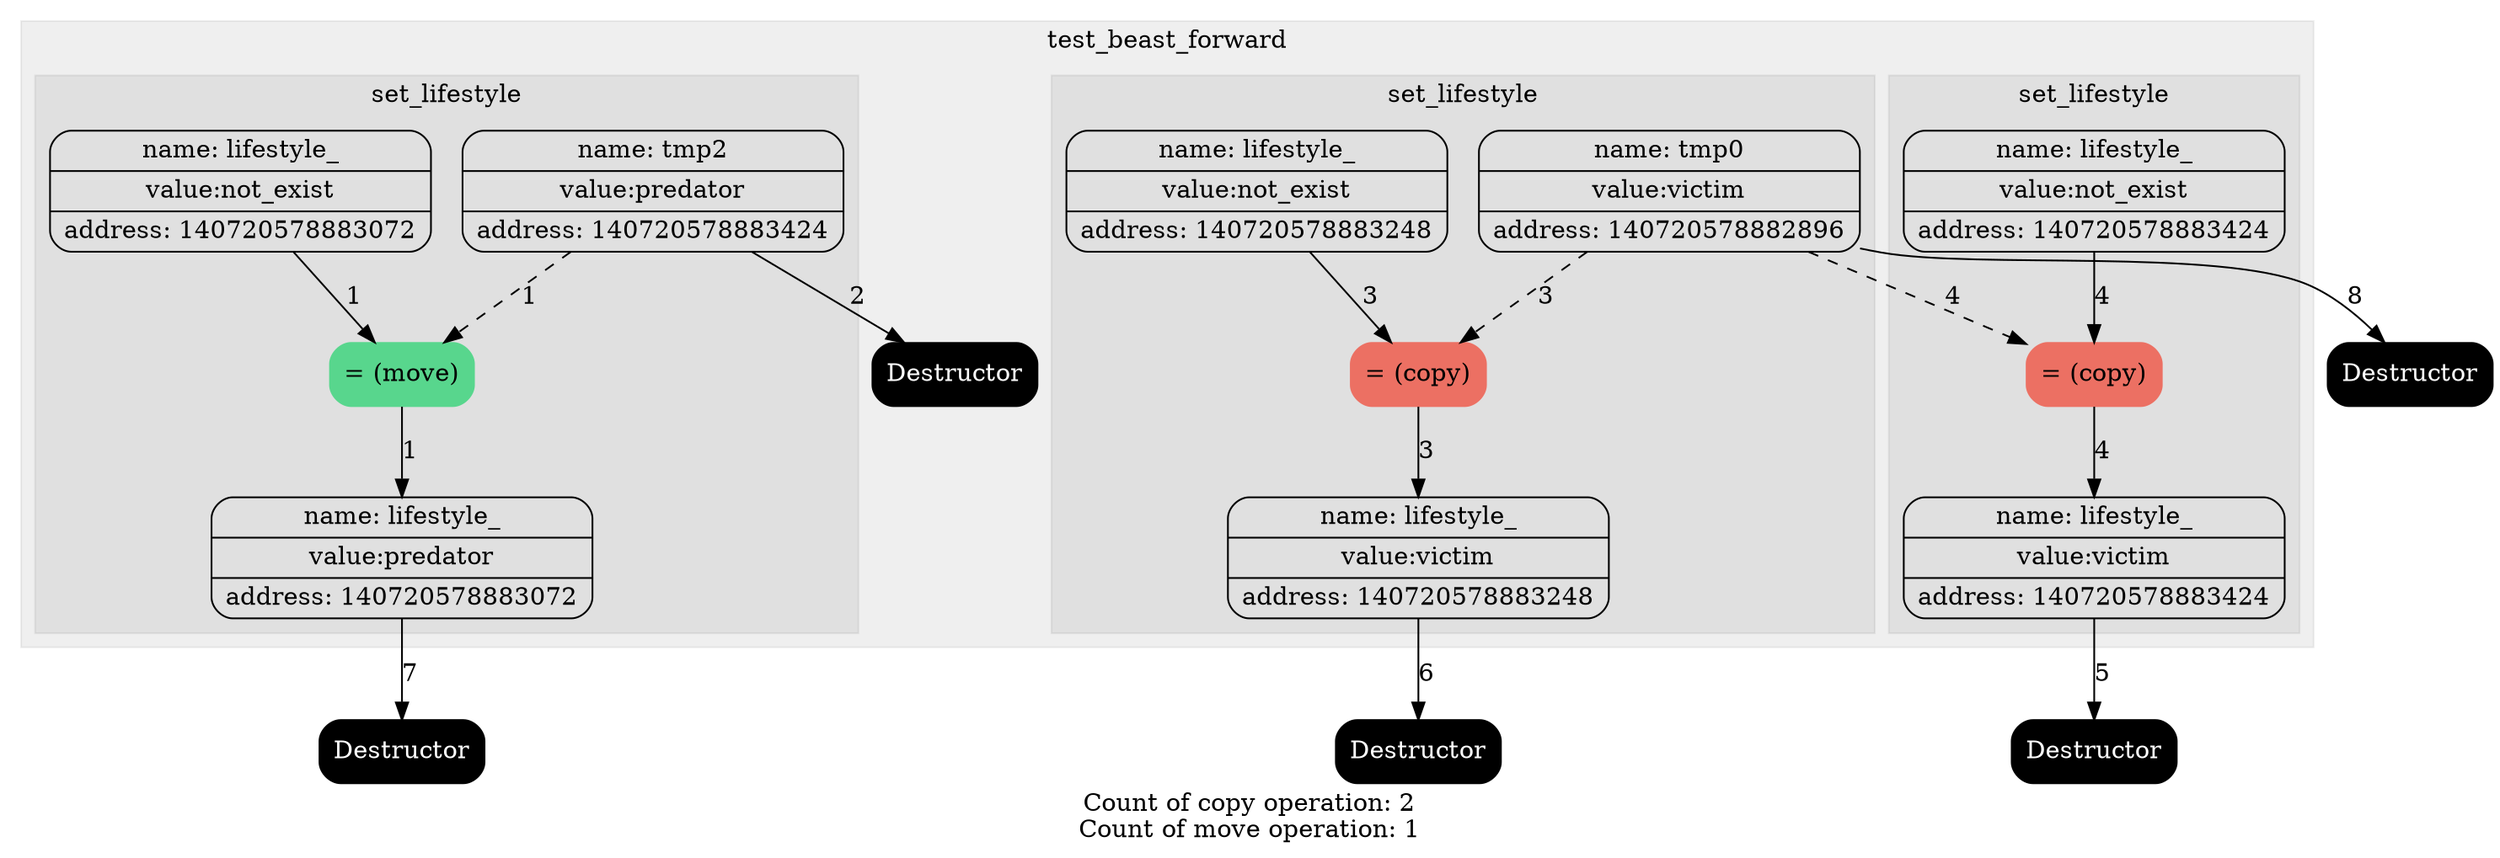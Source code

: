 digraph G{
trankdir=HR;
node[shape=Mrecord];

subgraph "cluster_0" {
label = test_beast_forward;
style= filled
color = "#00000010";
1[label="{ {name: tmp0} | {value:victim} | {address: 140720578882896}} " color=""style=""fontcolor=""];
2[label="{ {name: tmp1} | {value:not_exist} | {address: 140720578883072}} " color=""style=""fontcolor=""];
2[label="{ {name: lifestyle_} | {value:not_exist} | {address: 140720578883072}} " color=""style=""fontcolor=""];
3[label="{ {name: tmp2} | {value:predator} | {address: 140720578883424}} " color=""style=""fontcolor=""];
subgraph "cluster_1" {
label = set_lifestyle;
style= filled
color = "#00000010";
4[label="= (move)" color = "#58D68D" style = "filled"fontcolor =""];
edge[style = "" color = ""label = "1"fontcolor =""]2->4;
edge[style = "dashed" color = ""label = "1"fontcolor =""]3->4;
5[label="{ {name: lifestyle_} | {value:predator} | {address: 140720578883072}} " color=""style=""fontcolor=""];
edge[style = "" color = ""label = "1"fontcolor =""]4->5;
}
6[label="Destructor" color = "black" style = "filled"fontcolor ="white"];
edge[style = "" color = ""label = "2"fontcolor =""]3->6;
7[label="{ {name: tmp3} | {value:not_exist} | {address: 140720578883248}} " color=""style=""fontcolor=""];
7[label="{ {name: lifestyle_} | {value:not_exist} | {address: 140720578883248}} " color=""style=""fontcolor=""];
subgraph "cluster_2" {
label = set_lifestyle;
style= filled
color = "#00000010";
8[label="= (copy)" color = "#EC7063" style = "filled"fontcolor =""];
edge[style = "" color = ""label = "3"fontcolor =""]7->8;
edge[style = "dashed" color = ""label = "3"fontcolor =""]1->8;
9[label="{ {name: lifestyle_} | {value:victim} | {address: 140720578883248}} " color=""style=""fontcolor=""];
edge[style = "" color = ""label = "3"fontcolor =""]8->9;
}
10[label="{ {name: tmp4} | {value:not_exist} | {address: 140720578883424}} " color=""style=""fontcolor=""];
10[label="{ {name: lifestyle_} | {value:not_exist} | {address: 140720578883424}} " color=""style=""fontcolor=""];
subgraph "cluster_3" {
label = set_lifestyle;
style= filled
color = "#00000010";
11[label="= (copy)" color = "#EC7063" style = "filled"fontcolor =""];
edge[style = "" color = ""label = "4"fontcolor =""]10->11;
edge[style = "dashed" color = ""label = "4"fontcolor =""]1->11;
12[label="{ {name: lifestyle_} | {value:victim} | {address: 140720578883424}} " color=""style=""fontcolor=""];
edge[style = "" color = ""label = "4"fontcolor =""]11->12;
}
}
13[label="Destructor" color = "black" style = "filled"fontcolor ="white"];
edge[style = "" color = ""label = "5"fontcolor =""]12->13;
14[label="Destructor" color = "black" style = "filled"fontcolor ="white"];
edge[style = "" color = ""label = "6"fontcolor =""]9->14;
15[label="Destructor" color = "black" style = "filled"fontcolor ="white"];
edge[style = "" color = ""label = "7"fontcolor =""]5->15;
16[label="Destructor" color = "black" style = "filled"fontcolor ="white"];
edge[style = "" color = ""label = "8"fontcolor =""]1->16;
label="Count of copy operation: 2
Count of move operation: 1"}